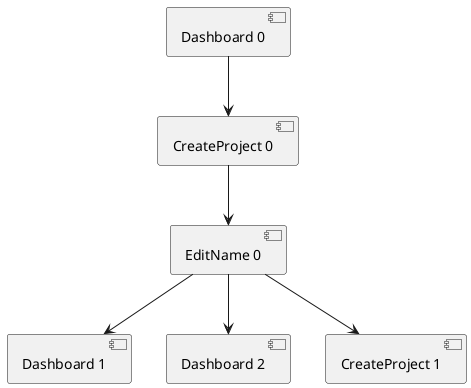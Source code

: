 @startuml
skinparam linetype polyline

[Dashboard 0] -d-> [CreateProject 0]

[CreateProject 0] -d-> [EditName 0]

[EditName 0] -d-> [Dashboard 1]
[EditName 0] -d-> [Dashboard 2]
[EditName 0] -d-> [CreateProject 1]

@enduml
